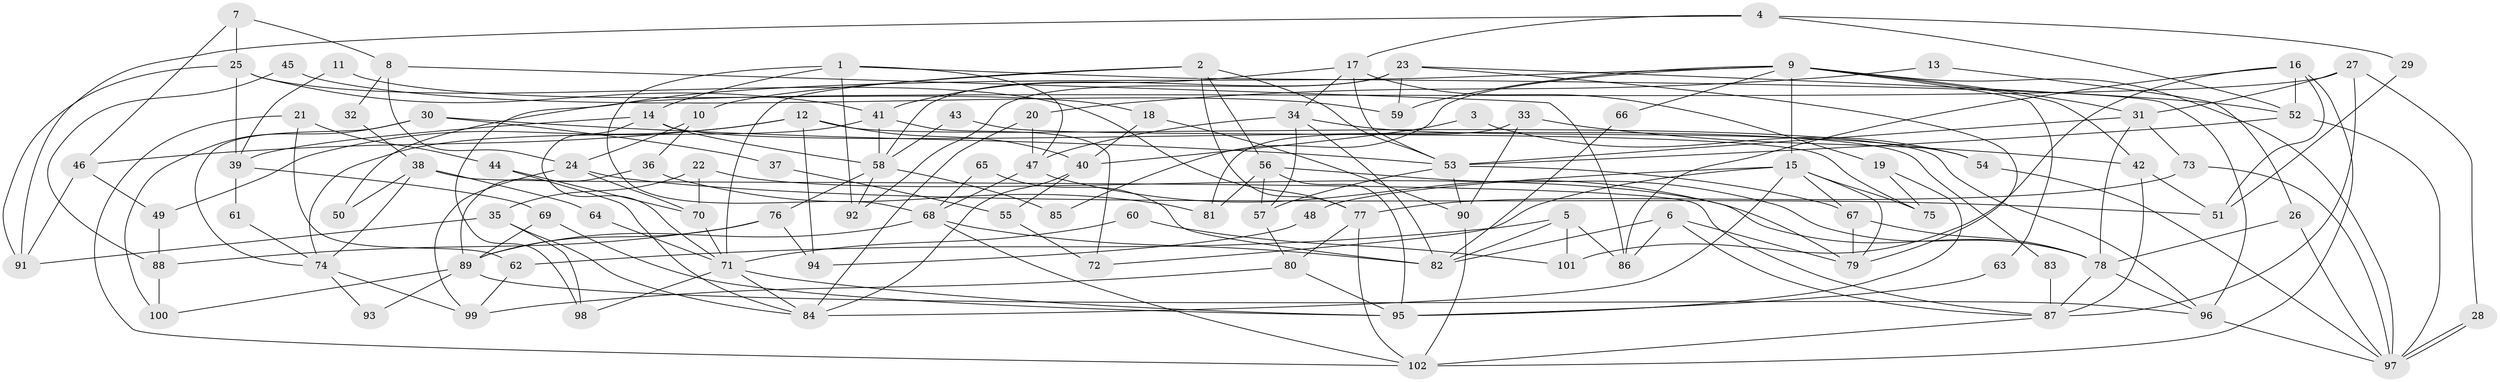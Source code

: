 // coarse degree distribution, {6: 0.075, 2: 0.275, 4: 0.2, 8: 0.05, 5: 0.125, 7: 0.075, 3: 0.075, 11: 0.05, 14: 0.025, 10: 0.025, 13: 0.025}
// Generated by graph-tools (version 1.1) at 2025/54/03/04/25 21:54:32]
// undirected, 102 vertices, 204 edges
graph export_dot {
graph [start="1"]
  node [color=gray90,style=filled];
  1;
  2;
  3;
  4;
  5;
  6;
  7;
  8;
  9;
  10;
  11;
  12;
  13;
  14;
  15;
  16;
  17;
  18;
  19;
  20;
  21;
  22;
  23;
  24;
  25;
  26;
  27;
  28;
  29;
  30;
  31;
  32;
  33;
  34;
  35;
  36;
  37;
  38;
  39;
  40;
  41;
  42;
  43;
  44;
  45;
  46;
  47;
  48;
  49;
  50;
  51;
  52;
  53;
  54;
  55;
  56;
  57;
  58;
  59;
  60;
  61;
  62;
  63;
  64;
  65;
  66;
  67;
  68;
  69;
  70;
  71;
  72;
  73;
  74;
  75;
  76;
  77;
  78;
  79;
  80;
  81;
  82;
  83;
  84;
  85;
  86;
  87;
  88;
  89;
  90;
  91;
  92;
  93;
  94;
  95;
  96;
  97;
  98;
  99;
  100;
  101;
  102;
  1 -- 96;
  1 -- 68;
  1 -- 14;
  1 -- 47;
  1 -- 92;
  2 -- 53;
  2 -- 56;
  2 -- 10;
  2 -- 71;
  2 -- 77;
  3 -- 40;
  3 -- 54;
  4 -- 17;
  4 -- 52;
  4 -- 29;
  4 -- 91;
  5 -- 86;
  5 -- 82;
  5 -- 62;
  5 -- 101;
  6 -- 79;
  6 -- 87;
  6 -- 82;
  6 -- 86;
  7 -- 8;
  7 -- 25;
  7 -- 46;
  8 -- 86;
  8 -- 24;
  8 -- 32;
  9 -- 31;
  9 -- 15;
  9 -- 42;
  9 -- 59;
  9 -- 63;
  9 -- 66;
  9 -- 85;
  9 -- 97;
  9 -- 98;
  10 -- 36;
  10 -- 24;
  11 -- 18;
  11 -- 39;
  12 -- 96;
  12 -- 46;
  12 -- 40;
  12 -- 49;
  12 -- 94;
  13 -- 26;
  13 -- 20;
  14 -- 71;
  14 -- 39;
  14 -- 58;
  14 -- 83;
  15 -- 67;
  15 -- 79;
  15 -- 48;
  15 -- 72;
  15 -- 75;
  15 -- 84;
  16 -- 52;
  16 -- 51;
  16 -- 86;
  16 -- 101;
  16 -- 102;
  17 -- 41;
  17 -- 53;
  17 -- 19;
  17 -- 34;
  18 -- 90;
  18 -- 40;
  19 -- 95;
  19 -- 75;
  20 -- 47;
  20 -- 84;
  21 -- 102;
  21 -- 44;
  21 -- 62;
  22 -- 35;
  22 -- 70;
  22 -- 78;
  23 -- 92;
  23 -- 58;
  23 -- 52;
  23 -- 59;
  23 -- 79;
  24 -- 99;
  24 -- 51;
  24 -- 70;
  25 -- 77;
  25 -- 39;
  25 -- 41;
  25 -- 91;
  26 -- 78;
  26 -- 97;
  27 -- 31;
  27 -- 87;
  27 -- 28;
  27 -- 50;
  28 -- 97;
  28 -- 97;
  29 -- 51;
  30 -- 53;
  30 -- 74;
  30 -- 37;
  30 -- 100;
  31 -- 53;
  31 -- 73;
  31 -- 78;
  32 -- 38;
  33 -- 42;
  33 -- 90;
  33 -- 81;
  34 -- 47;
  34 -- 54;
  34 -- 57;
  34 -- 82;
  35 -- 98;
  35 -- 91;
  35 -- 84;
  36 -- 81;
  36 -- 89;
  37 -- 55;
  38 -- 74;
  38 -- 87;
  38 -- 50;
  38 -- 64;
  39 -- 69;
  39 -- 61;
  40 -- 84;
  40 -- 55;
  41 -- 58;
  41 -- 72;
  41 -- 74;
  42 -- 87;
  42 -- 51;
  43 -- 75;
  43 -- 58;
  44 -- 84;
  44 -- 70;
  45 -- 59;
  45 -- 88;
  46 -- 91;
  46 -- 49;
  47 -- 79;
  47 -- 68;
  48 -- 94;
  49 -- 88;
  52 -- 97;
  52 -- 53;
  53 -- 57;
  53 -- 67;
  53 -- 90;
  54 -- 97;
  55 -- 72;
  56 -- 78;
  56 -- 95;
  56 -- 57;
  56 -- 81;
  57 -- 80;
  58 -- 76;
  58 -- 85;
  58 -- 92;
  60 -- 101;
  60 -- 71;
  61 -- 74;
  62 -- 99;
  63 -- 95;
  64 -- 71;
  65 -- 68;
  65 -- 82;
  66 -- 82;
  67 -- 78;
  67 -- 79;
  68 -- 82;
  68 -- 89;
  68 -- 102;
  69 -- 95;
  69 -- 89;
  70 -- 71;
  71 -- 84;
  71 -- 95;
  71 -- 98;
  73 -- 77;
  73 -- 97;
  74 -- 99;
  74 -- 93;
  76 -- 88;
  76 -- 89;
  76 -- 94;
  77 -- 102;
  77 -- 80;
  78 -- 87;
  78 -- 96;
  80 -- 95;
  80 -- 99;
  83 -- 87;
  87 -- 102;
  88 -- 100;
  89 -- 96;
  89 -- 93;
  89 -- 100;
  90 -- 102;
  96 -- 97;
}
